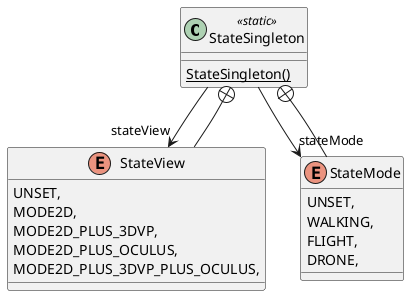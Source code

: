@startuml
class StateSingleton <<static>> {
    {static} StateSingleton()
}
enum StateView {
    UNSET,
    MODE2D,
    MODE2D_PLUS_3DVP,
    MODE2D_PLUS_OCULUS,
    MODE2D_PLUS_3DVP_PLUS_OCULUS,
}
enum StateMode {
    UNSET,
    WALKING,
    FLIGHT,
    DRONE,
}
StateSingleton --> "stateView" StateView
StateSingleton --> "stateMode" StateMode
StateSingleton +-- StateView
StateSingleton +-- StateMode
@enduml
